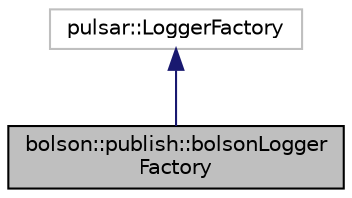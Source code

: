 digraph "bolson::publish::bolsonLoggerFactory"
{
 // LATEX_PDF_SIZE
  edge [fontname="Helvetica",fontsize="10",labelfontname="Helvetica",labelfontsize="10"];
  node [fontname="Helvetica",fontsize="10",shape=record];
  Node1 [label="bolson::publish::bolsonLogger\lFactory",height=0.2,width=0.4,color="black", fillcolor="grey75", style="filled", fontcolor="black",tooltip="Factory function for the custom Pulsar logger."];
  Node2 -> Node1 [dir="back",color="midnightblue",fontsize="10",style="solid",fontname="Helvetica"];
  Node2 [label="pulsar::LoggerFactory",height=0.2,width=0.4,color="grey75", fillcolor="white", style="filled",tooltip=" "];
}
